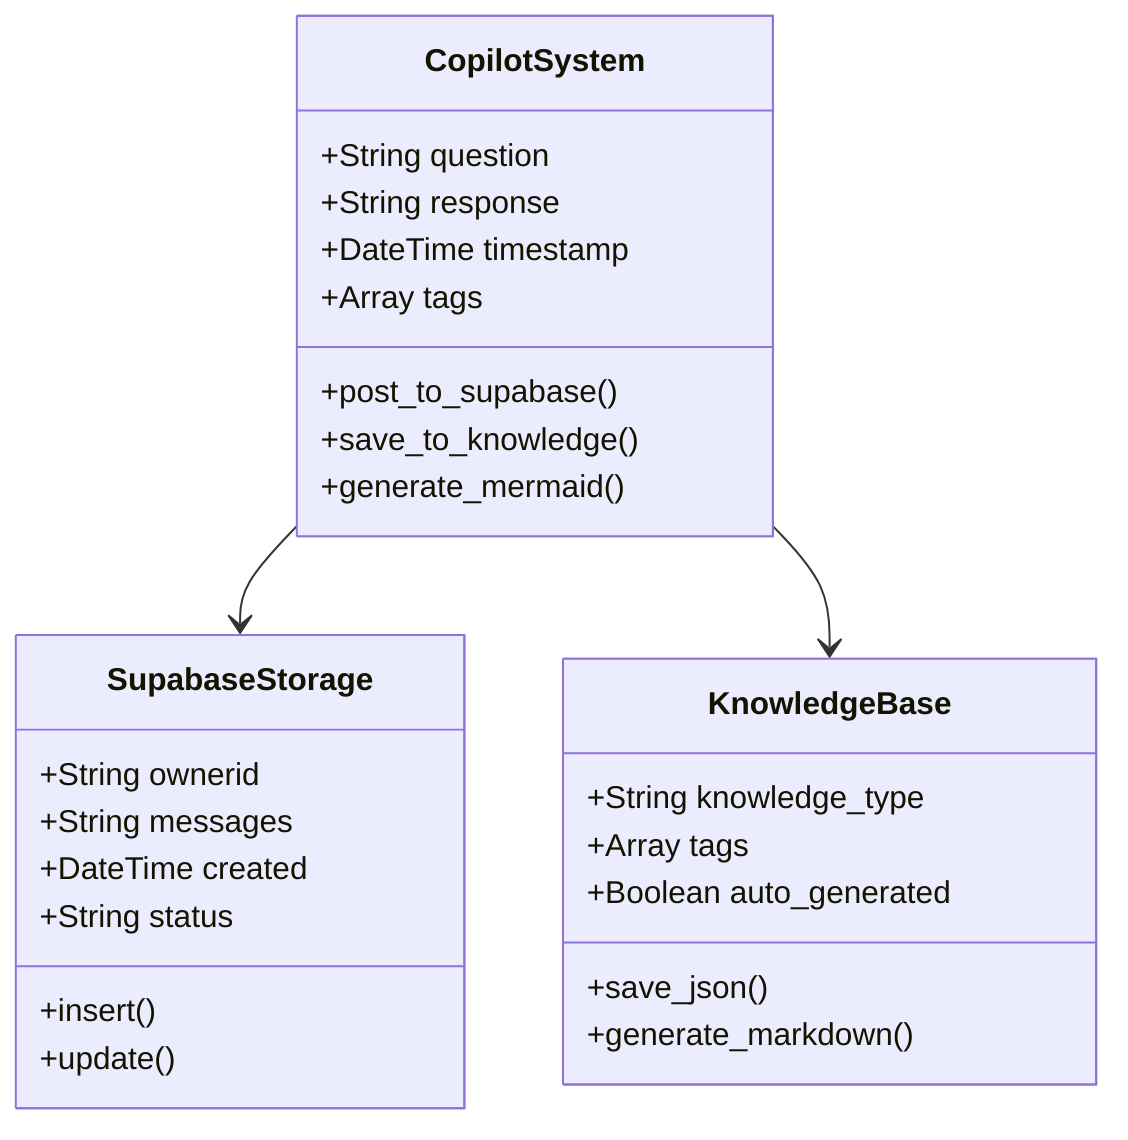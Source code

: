 classDiagram
    class CopilotSystem {
        +String question
        +String response
        +DateTime timestamp
        +Array tags
        +post_to_supabase()
        +save_to_knowledge()
        +generate_mermaid()
    }
    
    class SupabaseStorage {
        +String ownerid
        +String messages
        +DateTime created
        +String status
        +insert()
        +update()
    }
    
    class KnowledgeBase {
        +String knowledge_type
        +Array tags
        +Boolean auto_generated
        +save_json()
        +generate_markdown()
    }
    
    CopilotSystem --> SupabaseStorage
    CopilotSystem --> KnowledgeBase